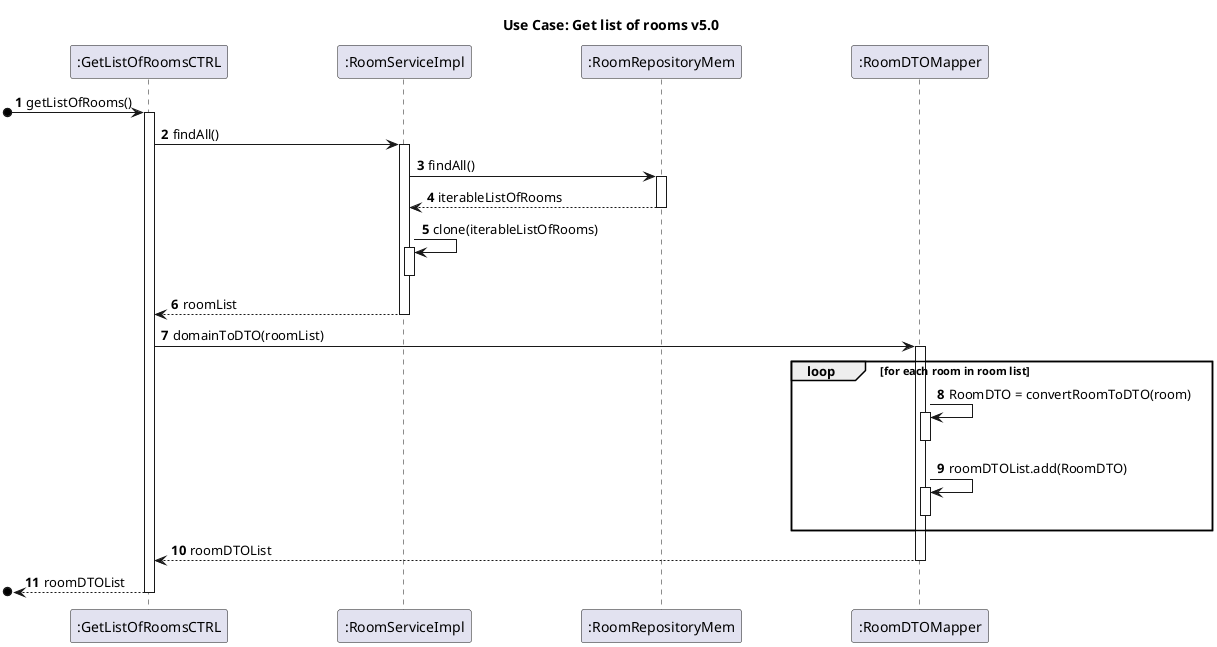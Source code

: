 @startuml

skinparam ParticipantPadding 50
autonumber
title Use Case: Get list of rooms v5.0

participant ":GetListOfRoomsCTRL" as C
participant ":RoomServiceImpl" as RS
participant ":RoomRepositoryMem" as RR
participant ":RoomDTOMapper" as RM

[o-> C : getListOfRooms()
activate C
C -> RS : findAll()
activate RS

RS -> RR : findAll()
activate RR


RR --> RS : iterableListOfRooms

deactivate RR


RS -> RS : clone(iterableListOfRooms)
activate RS
deactivate RS
RS --> C : roomList

deactivate RS

C -> RM : domainToDTO(roomList)

activate RM
loop for each room in room list
RM -> RM : RoomDTO = convertRoomToDTO(room)
activate RM
deactivate RM
RM -> RM : roomDTOList.add(RoomDTO)
activate RM
deactivate RM
end loop
RM --> C : roomDTOList
deactivate RM




[o<-- C : roomDTOList

deactivate C




@enduml